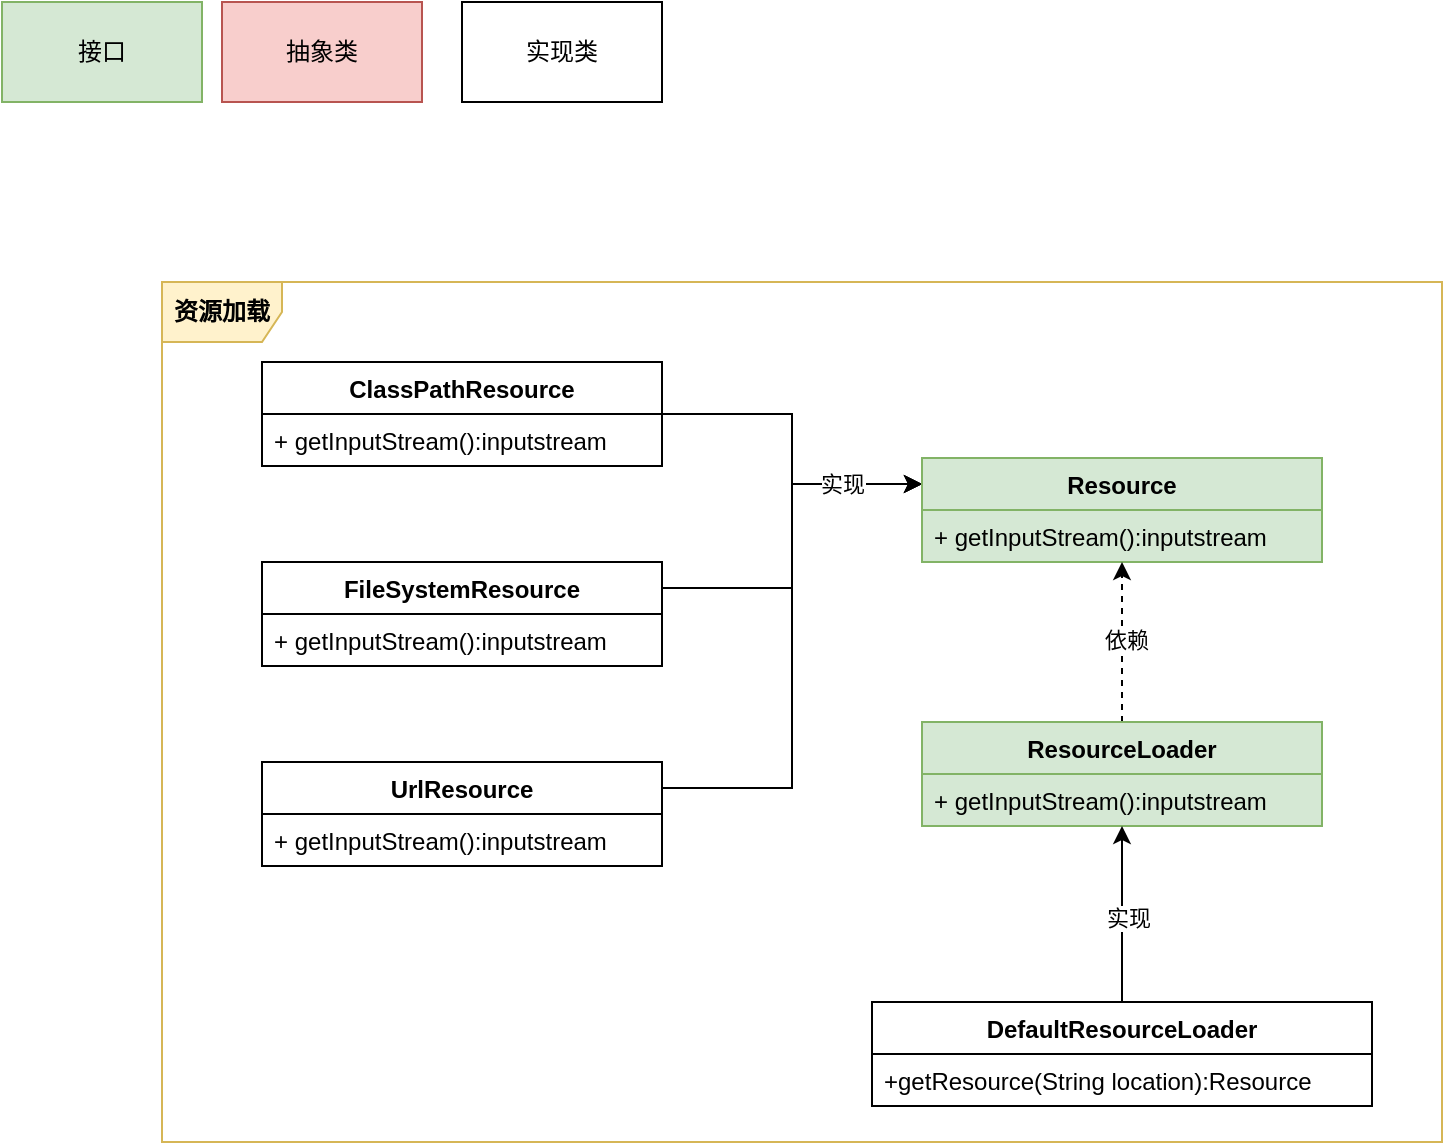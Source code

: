<mxfile version="21.6.5" type="github">
  <diagram id="C5RBs43oDa-KdzZeNtuy" name="Page-1">
    <mxGraphModel dx="954" dy="591" grid="1" gridSize="10" guides="1" tooltips="1" connect="1" arrows="1" fold="1" page="1" pageScale="1" pageWidth="2339" pageHeight="3300" math="0" shadow="0">
      <root>
        <mxCell id="WIyWlLk6GJQsqaUBKTNV-0" />
        <mxCell id="WIyWlLk6GJQsqaUBKTNV-1" parent="WIyWlLk6GJQsqaUBKTNV-0" />
        <mxCell id="RMI1ObIS3Kzi2mAMuojZ-3" value="接口" style="rounded=0;whiteSpace=wrap;html=1;fillColor=#d5e8d4;strokeColor=#82b366;" vertex="1" parent="WIyWlLk6GJQsqaUBKTNV-1">
          <mxGeometry x="20" y="60" width="100" height="50" as="geometry" />
        </mxCell>
        <mxCell id="RMI1ObIS3Kzi2mAMuojZ-4" value="抽象类" style="rounded=0;whiteSpace=wrap;html=1;fillColor=#f8cecc;strokeColor=#b85450;" vertex="1" parent="WIyWlLk6GJQsqaUBKTNV-1">
          <mxGeometry x="130" y="60" width="100" height="50" as="geometry" />
        </mxCell>
        <mxCell id="RMI1ObIS3Kzi2mAMuojZ-5" value="实现类" style="rounded=0;whiteSpace=wrap;html=1;" vertex="1" parent="WIyWlLk6GJQsqaUBKTNV-1">
          <mxGeometry x="250" y="60" width="100" height="50" as="geometry" />
        </mxCell>
        <mxCell id="RMI1ObIS3Kzi2mAMuojZ-39" value="" style="edgeStyle=orthogonalEdgeStyle;rounded=0;orthogonalLoop=1;jettySize=auto;html=1;entryX=0;entryY=0.25;entryDx=0;entryDy=0;" edge="1" parent="WIyWlLk6GJQsqaUBKTNV-1" source="RMI1ObIS3Kzi2mAMuojZ-12" target="RMI1ObIS3Kzi2mAMuojZ-37">
          <mxGeometry relative="1" as="geometry" />
        </mxCell>
        <mxCell id="RMI1ObIS3Kzi2mAMuojZ-12" value="ClassPathResource" style="swimlane;fontStyle=1;align=center;verticalAlign=top;childLayout=stackLayout;horizontal=1;startSize=26;horizontalStack=0;resizeParent=1;resizeParentMax=0;resizeLast=0;collapsible=1;marginBottom=0;whiteSpace=wrap;html=1;spacingLeft=4;spacingRight=4;" vertex="1" parent="WIyWlLk6GJQsqaUBKTNV-1">
          <mxGeometry x="150" y="240" width="200" height="52" as="geometry" />
        </mxCell>
        <mxCell id="RMI1ObIS3Kzi2mAMuojZ-15" value="+ getInputStream():inputstream" style="text;strokeColor=none;fillColor=none;align=left;verticalAlign=top;spacingLeft=4;spacingRight=4;overflow=hidden;rotatable=0;points=[[0,0.5],[1,0.5]];portConstraint=eastwest;whiteSpace=wrap;html=1;" vertex="1" parent="RMI1ObIS3Kzi2mAMuojZ-12">
          <mxGeometry y="26" width="200" height="26" as="geometry" />
        </mxCell>
        <mxCell id="RMI1ObIS3Kzi2mAMuojZ-42" style="edgeStyle=orthogonalEdgeStyle;rounded=0;orthogonalLoop=1;jettySize=auto;html=1;exitX=1;exitY=0.25;exitDx=0;exitDy=0;entryX=0;entryY=0.25;entryDx=0;entryDy=0;" edge="1" parent="WIyWlLk6GJQsqaUBKTNV-1" source="RMI1ObIS3Kzi2mAMuojZ-21" target="RMI1ObIS3Kzi2mAMuojZ-37">
          <mxGeometry relative="1" as="geometry" />
        </mxCell>
        <mxCell id="RMI1ObIS3Kzi2mAMuojZ-21" value="FileSystemResource" style="swimlane;fontStyle=1;align=center;verticalAlign=top;childLayout=stackLayout;horizontal=1;startSize=26;horizontalStack=0;resizeParent=1;resizeParentMax=0;resizeLast=0;collapsible=1;marginBottom=0;whiteSpace=wrap;html=1;spacingLeft=4;spacingRight=4;" vertex="1" parent="WIyWlLk6GJQsqaUBKTNV-1">
          <mxGeometry x="150" y="340" width="200" height="52" as="geometry" />
        </mxCell>
        <mxCell id="RMI1ObIS3Kzi2mAMuojZ-34" value="+ getInputStream():inputstream" style="text;strokeColor=none;fillColor=none;align=left;verticalAlign=top;spacingLeft=4;spacingRight=4;overflow=hidden;rotatable=0;points=[[0,0.5],[1,0.5]];portConstraint=eastwest;whiteSpace=wrap;html=1;" vertex="1" parent="RMI1ObIS3Kzi2mAMuojZ-21">
          <mxGeometry y="26" width="200" height="26" as="geometry" />
        </mxCell>
        <mxCell id="RMI1ObIS3Kzi2mAMuojZ-45" style="edgeStyle=orthogonalEdgeStyle;rounded=0;orthogonalLoop=1;jettySize=auto;html=1;exitX=1;exitY=0.25;exitDx=0;exitDy=0;entryX=0;entryY=0.25;entryDx=0;entryDy=0;" edge="1" parent="WIyWlLk6GJQsqaUBKTNV-1" source="RMI1ObIS3Kzi2mAMuojZ-35" target="RMI1ObIS3Kzi2mAMuojZ-37">
          <mxGeometry relative="1" as="geometry" />
        </mxCell>
        <mxCell id="RMI1ObIS3Kzi2mAMuojZ-46" value="实现" style="edgeLabel;html=1;align=center;verticalAlign=middle;resizable=0;points=[];" vertex="1" connectable="0" parent="RMI1ObIS3Kzi2mAMuojZ-45">
          <mxGeometry x="0.716" relative="1" as="geometry">
            <mxPoint as="offset" />
          </mxGeometry>
        </mxCell>
        <mxCell id="RMI1ObIS3Kzi2mAMuojZ-35" value="UrlResource" style="swimlane;fontStyle=1;align=center;verticalAlign=top;childLayout=stackLayout;horizontal=1;startSize=26;horizontalStack=0;resizeParent=1;resizeParentMax=0;resizeLast=0;collapsible=1;marginBottom=0;whiteSpace=wrap;html=1;spacingLeft=4;spacingRight=4;" vertex="1" parent="WIyWlLk6GJQsqaUBKTNV-1">
          <mxGeometry x="150" y="440" width="200" height="52" as="geometry" />
        </mxCell>
        <mxCell id="RMI1ObIS3Kzi2mAMuojZ-36" value="+ getInputStream():inputstream" style="text;strokeColor=none;fillColor=none;align=left;verticalAlign=top;spacingLeft=4;spacingRight=4;overflow=hidden;rotatable=0;points=[[0,0.5],[1,0.5]];portConstraint=eastwest;whiteSpace=wrap;html=1;" vertex="1" parent="RMI1ObIS3Kzi2mAMuojZ-35">
          <mxGeometry y="26" width="200" height="26" as="geometry" />
        </mxCell>
        <mxCell id="RMI1ObIS3Kzi2mAMuojZ-37" value="Resource" style="swimlane;fontStyle=1;align=center;verticalAlign=top;childLayout=stackLayout;horizontal=1;startSize=26;horizontalStack=0;resizeParent=1;resizeParentMax=0;resizeLast=0;collapsible=1;marginBottom=0;whiteSpace=wrap;html=1;spacingLeft=4;spacingRight=4;fillColor=#d5e8d4;strokeColor=#82b366;" vertex="1" parent="WIyWlLk6GJQsqaUBKTNV-1">
          <mxGeometry x="480" y="288" width="200" height="52" as="geometry" />
        </mxCell>
        <mxCell id="RMI1ObIS3Kzi2mAMuojZ-38" value="+ getInputStream():inputstream" style="text;strokeColor=#82b366;fillColor=#d5e8d4;align=left;verticalAlign=top;spacingLeft=4;spacingRight=4;overflow=hidden;rotatable=0;points=[[0,0.5],[1,0.5]];portConstraint=eastwest;whiteSpace=wrap;html=1;" vertex="1" parent="RMI1ObIS3Kzi2mAMuojZ-37">
          <mxGeometry y="26" width="200" height="26" as="geometry" />
        </mxCell>
        <mxCell id="RMI1ObIS3Kzi2mAMuojZ-50" style="edgeStyle=orthogonalEdgeStyle;rounded=0;orthogonalLoop=1;jettySize=auto;html=1;exitX=0.5;exitY=0;exitDx=0;exitDy=0;entryX=0.5;entryY=1;entryDx=0;entryDy=0;dashed=1;" edge="1" parent="WIyWlLk6GJQsqaUBKTNV-1" source="RMI1ObIS3Kzi2mAMuojZ-47" target="RMI1ObIS3Kzi2mAMuojZ-37">
          <mxGeometry relative="1" as="geometry" />
        </mxCell>
        <mxCell id="RMI1ObIS3Kzi2mAMuojZ-51" value="依赖" style="edgeLabel;html=1;align=center;verticalAlign=middle;resizable=0;points=[];" vertex="1" connectable="0" parent="RMI1ObIS3Kzi2mAMuojZ-50">
          <mxGeometry x="0.025" y="-2" relative="1" as="geometry">
            <mxPoint as="offset" />
          </mxGeometry>
        </mxCell>
        <mxCell id="RMI1ObIS3Kzi2mAMuojZ-47" value="ResourceLoader" style="swimlane;fontStyle=1;align=center;verticalAlign=top;childLayout=stackLayout;horizontal=1;startSize=26;horizontalStack=0;resizeParent=1;resizeParentMax=0;resizeLast=0;collapsible=1;marginBottom=0;whiteSpace=wrap;html=1;spacingLeft=4;spacingRight=4;fillColor=#d5e8d4;strokeColor=#82b366;" vertex="1" parent="WIyWlLk6GJQsqaUBKTNV-1">
          <mxGeometry x="480" y="420" width="200" height="52" as="geometry" />
        </mxCell>
        <mxCell id="RMI1ObIS3Kzi2mAMuojZ-48" value="+ getInputStream():inputstream" style="text;strokeColor=#82b366;fillColor=#d5e8d4;align=left;verticalAlign=top;spacingLeft=4;spacingRight=4;overflow=hidden;rotatable=0;points=[[0,0.5],[1,0.5]];portConstraint=eastwest;whiteSpace=wrap;html=1;" vertex="1" parent="RMI1ObIS3Kzi2mAMuojZ-47">
          <mxGeometry y="26" width="200" height="26" as="geometry" />
        </mxCell>
        <mxCell id="RMI1ObIS3Kzi2mAMuojZ-55" style="edgeStyle=orthogonalEdgeStyle;rounded=0;orthogonalLoop=1;jettySize=auto;html=1;exitX=0.5;exitY=0;exitDx=0;exitDy=0;entryX=0.5;entryY=1;entryDx=0;entryDy=0;" edge="1" parent="WIyWlLk6GJQsqaUBKTNV-1" source="RMI1ObIS3Kzi2mAMuojZ-52" target="RMI1ObIS3Kzi2mAMuojZ-47">
          <mxGeometry relative="1" as="geometry" />
        </mxCell>
        <mxCell id="RMI1ObIS3Kzi2mAMuojZ-56" value="实现" style="edgeLabel;html=1;align=center;verticalAlign=middle;resizable=0;points=[];" vertex="1" connectable="0" parent="RMI1ObIS3Kzi2mAMuojZ-55">
          <mxGeometry x="-0.05" y="-3" relative="1" as="geometry">
            <mxPoint as="offset" />
          </mxGeometry>
        </mxCell>
        <mxCell id="RMI1ObIS3Kzi2mAMuojZ-52" value="DefaultResourceLoader" style="swimlane;fontStyle=1;align=center;verticalAlign=top;childLayout=stackLayout;horizontal=1;startSize=26;horizontalStack=0;resizeParent=1;resizeParentMax=0;resizeLast=0;collapsible=1;marginBottom=0;whiteSpace=wrap;html=1;spacingLeft=4;spacingRight=4;" vertex="1" parent="WIyWlLk6GJQsqaUBKTNV-1">
          <mxGeometry x="455" y="560" width="250" height="52" as="geometry" />
        </mxCell>
        <mxCell id="RMI1ObIS3Kzi2mAMuojZ-53" value="+getResource&lt;span style=&quot;background-color: initial;&quot;&gt;(String location):Resource&lt;/span&gt;" style="text;align=left;verticalAlign=top;spacingLeft=4;spacingRight=4;overflow=hidden;rotatable=0;points=[[0,0.5],[1,0.5]];portConstraint=eastwest;whiteSpace=wrap;html=1;" vertex="1" parent="RMI1ObIS3Kzi2mAMuojZ-52">
          <mxGeometry y="26" width="250" height="26" as="geometry" />
        </mxCell>
        <mxCell id="RMI1ObIS3Kzi2mAMuojZ-57" value="资源加载" style="shape=umlFrame;whiteSpace=wrap;html=1;pointerEvents=0;labelBackgroundColor=none;fontFamily=Verdana;fontStyle=1;fillColor=#fff2cc;strokeColor=#d6b656;" vertex="1" parent="WIyWlLk6GJQsqaUBKTNV-1">
          <mxGeometry x="100" y="200" width="640" height="430" as="geometry" />
        </mxCell>
      </root>
    </mxGraphModel>
  </diagram>
</mxfile>
